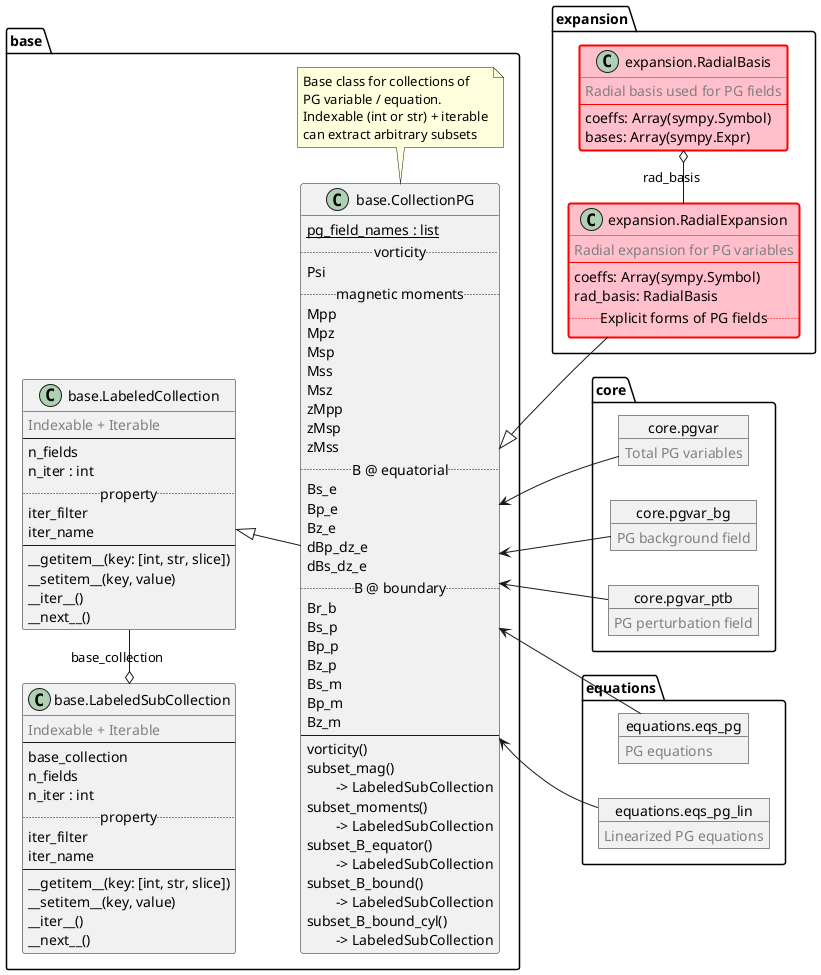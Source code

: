 @startuml classes_pg_model
set namespaceSeparator .
!define COMMENT(x) <color:grey>x</color>
left to right direction

namespace base {
  class "base.CollectionPG" as CollectionPG {
    {static} pg_field_names : list
    .. vorticity ..
    Psi
    .. magnetic moments ..
    Mpp
    Mpz
    Msp
    Mss
    Msz
    zMpp
    zMsp
    zMss
    .. B @ equatorial ..
    Bs_e
    Bp_e
    Bz_e
    dBp_dz_e
    dBs_dz_e
    .. B @ boundary ..
    Br_b
    Bs_p
    Bp_p
    Bz_p
    Bs_m
    Bp_m
    Bz_m
    --
    vorticity()
    subset_mag() \n\t-> LabeledSubCollection
    subset_moments() \n\t-> LabeledSubCollection
    subset_B_equator() \n\t-> LabeledSubCollection
    subset_B_bound() \n\t-> LabeledSubCollection
    subset_B_bound_cyl() \n\t-> LabeledSubCollection
  }
  note bottom of CollectionPG: Base class for collections of \nPG variable / equation.\nIndexable (int or str) + iterable\ncan extract arbitrary subsets

  class "base.LabeledCollection" as LabeledCollection {
    COMMENT(Indexable + Iterable)
    --
    n_fields
    n_iter : int
    .. property ..
    iter_filter
    iter_name
    --
    __getitem__(key: [int, str, slice])
    __setitem__(key, value)
    __iter__()
    __next__()
  }
  ' note bottom of pg_utils.pg_model.base.LabeledCollection: Indexable + iterable
  class "base.LabeledSubCollection" as LabeledSubCollection {
    COMMENT(Indexable + Iterable)
    --
    base_collection
    n_fields
    n_iter : int
    .. property ..
    iter_filter
    iter_name
    --
    __getitem__(key: [int, str, slice])
    __setitem__(key, value)
    __iter__()
    __next__()
  }
}

namespace core {
  object "core.pgvar" as core.pgvar {
    COMMENT(Total PG variables)
  }
  object "core.pgvar_bg" as core.pgvar_bg {
    COMMENT(PG background field)
  }
  object "core.pgvar_ptb" as core.pgvar_ptb {
    COMMENT(PG perturbation field)
  }
}

namespace equations {
  object "equations.eqs_pg" as equations.eqs_pg {
    COMMENT(PG equations)
  }
  object "equations.eqs_pg_lin" as equations.eqs_pg_lin {
    COMMENT(Linearized PG equations)
  }
}

namespace expansion {
  class "expansion.RadialExpansion" as RadialExpansion #pink ##[bold]red {
    COMMENT(Radial expansion for PG variables)
    --
    coeffs: Array(sympy.Symbol)
    ' azm_basis: FourierBasis
    rad_basis: RadialBasis
    .. Explicit forms of PG fields ..
  }
  class "expansion.RadialBasis" as RadialBasis #pink ##[bold]red {
    COMMENT(Radial basis used for PG fields)
    --
    coeffs: Array(sympy.Symbol)
    bases: Array(sympy.Expr)
  }
}

base.LabeledCollection <|-- base.CollectionPG
base.LabeledCollection -left-o base.LabeledSubCollection : base_collection
base.CollectionPG <-- core.pgvar
base.CollectionPG <-- core.pgvar_bg
base.CollectionPG <-- core.pgvar_ptb
base.CollectionPG <-- equations.eqs_pg
base.CollectionPG <-- equations.eqs_pg_lin
base.CollectionPG <|-- expansion.RadialExpansion
expansion.RadialExpansion -right-o expansion.RadialBasis : rad_basis

@end[bold]uml
